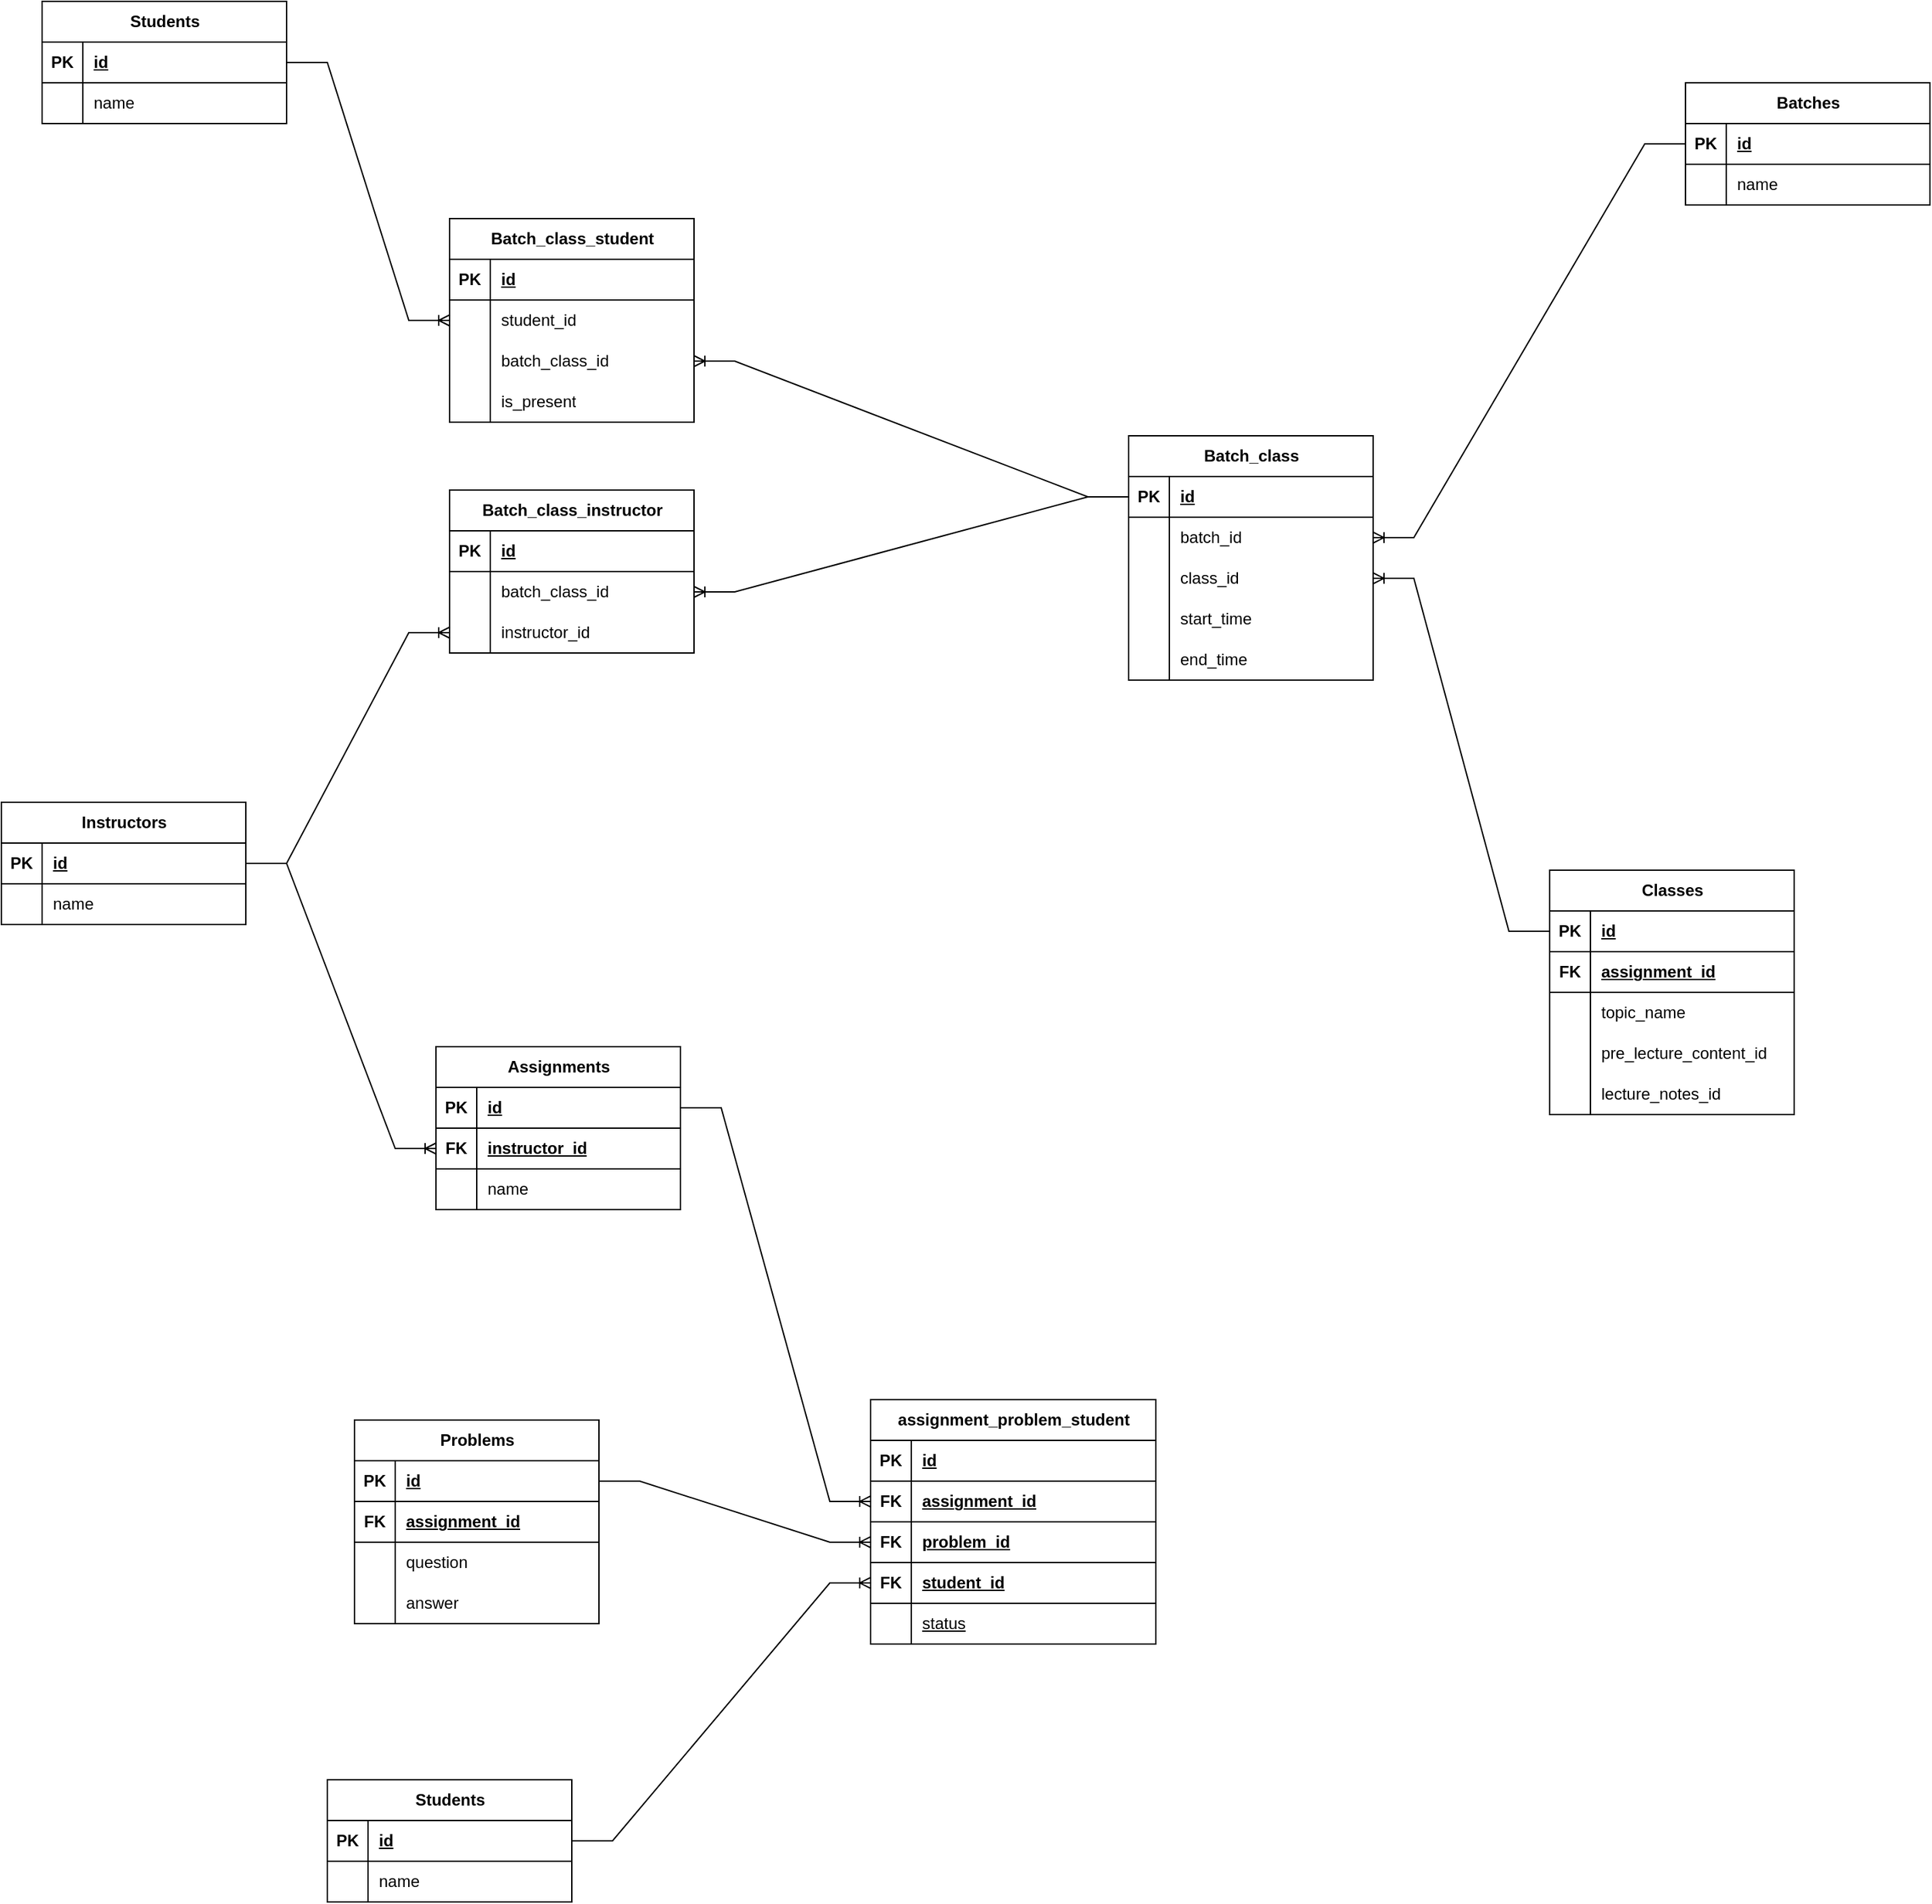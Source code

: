 <mxfile version="24.8.0">
  <diagram id="R2lEEEUBdFMjLlhIrx00" name="Page-1">
    <mxGraphModel dx="2480" dy="918" grid="1" gridSize="10" guides="1" tooltips="1" connect="1" arrows="1" fold="1" page="1" pageScale="1" pageWidth="850" pageHeight="1100" math="0" shadow="0" extFonts="Permanent Marker^https://fonts.googleapis.com/css?family=Permanent+Marker">
      <root>
        <mxCell id="0" />
        <mxCell id="1" parent="0" />
        <mxCell id="u0I1czw_m0wcxL5wwx1q-1" value="Students" style="shape=table;startSize=30;container=1;collapsible=1;childLayout=tableLayout;fixedRows=1;rowLines=0;fontStyle=1;align=center;resizeLast=1;html=1;" vertex="1" parent="1">
          <mxGeometry x="-370" y="120" width="180" height="90" as="geometry" />
        </mxCell>
        <mxCell id="u0I1czw_m0wcxL5wwx1q-2" value="" style="shape=tableRow;horizontal=0;startSize=0;swimlaneHead=0;swimlaneBody=0;fillColor=none;collapsible=0;dropTarget=0;points=[[0,0.5],[1,0.5]];portConstraint=eastwest;top=0;left=0;right=0;bottom=1;" vertex="1" parent="u0I1czw_m0wcxL5wwx1q-1">
          <mxGeometry y="30" width="180" height="30" as="geometry" />
        </mxCell>
        <mxCell id="u0I1czw_m0wcxL5wwx1q-3" value="PK" style="shape=partialRectangle;connectable=0;fillColor=none;top=0;left=0;bottom=0;right=0;fontStyle=1;overflow=hidden;whiteSpace=wrap;html=1;" vertex="1" parent="u0I1czw_m0wcxL5wwx1q-2">
          <mxGeometry width="30" height="30" as="geometry">
            <mxRectangle width="30" height="30" as="alternateBounds" />
          </mxGeometry>
        </mxCell>
        <mxCell id="u0I1czw_m0wcxL5wwx1q-4" value="id" style="shape=partialRectangle;connectable=0;fillColor=none;top=0;left=0;bottom=0;right=0;align=left;spacingLeft=6;fontStyle=5;overflow=hidden;whiteSpace=wrap;html=1;" vertex="1" parent="u0I1czw_m0wcxL5wwx1q-2">
          <mxGeometry x="30" width="150" height="30" as="geometry">
            <mxRectangle width="150" height="30" as="alternateBounds" />
          </mxGeometry>
        </mxCell>
        <mxCell id="u0I1czw_m0wcxL5wwx1q-5" value="" style="shape=tableRow;horizontal=0;startSize=0;swimlaneHead=0;swimlaneBody=0;fillColor=none;collapsible=0;dropTarget=0;points=[[0,0.5],[1,0.5]];portConstraint=eastwest;top=0;left=0;right=0;bottom=0;" vertex="1" parent="u0I1czw_m0wcxL5wwx1q-1">
          <mxGeometry y="60" width="180" height="30" as="geometry" />
        </mxCell>
        <mxCell id="u0I1czw_m0wcxL5wwx1q-6" value="" style="shape=partialRectangle;connectable=0;fillColor=none;top=0;left=0;bottom=0;right=0;editable=1;overflow=hidden;whiteSpace=wrap;html=1;" vertex="1" parent="u0I1czw_m0wcxL5wwx1q-5">
          <mxGeometry width="30" height="30" as="geometry">
            <mxRectangle width="30" height="30" as="alternateBounds" />
          </mxGeometry>
        </mxCell>
        <mxCell id="u0I1czw_m0wcxL5wwx1q-7" value="name" style="shape=partialRectangle;connectable=0;fillColor=none;top=0;left=0;bottom=0;right=0;align=left;spacingLeft=6;overflow=hidden;whiteSpace=wrap;html=1;" vertex="1" parent="u0I1czw_m0wcxL5wwx1q-5">
          <mxGeometry x="30" width="150" height="30" as="geometry">
            <mxRectangle width="150" height="30" as="alternateBounds" />
          </mxGeometry>
        </mxCell>
        <mxCell id="u0I1czw_m0wcxL5wwx1q-14" value="Batches" style="shape=table;startSize=30;container=1;collapsible=1;childLayout=tableLayout;fixedRows=1;rowLines=0;fontStyle=1;align=center;resizeLast=1;html=1;" vertex="1" parent="1">
          <mxGeometry x="840" y="180" width="180" height="90" as="geometry" />
        </mxCell>
        <mxCell id="u0I1czw_m0wcxL5wwx1q-15" value="" style="shape=tableRow;horizontal=0;startSize=0;swimlaneHead=0;swimlaneBody=0;fillColor=none;collapsible=0;dropTarget=0;points=[[0,0.5],[1,0.5]];portConstraint=eastwest;top=0;left=0;right=0;bottom=1;" vertex="1" parent="u0I1czw_m0wcxL5wwx1q-14">
          <mxGeometry y="30" width="180" height="30" as="geometry" />
        </mxCell>
        <mxCell id="u0I1czw_m0wcxL5wwx1q-16" value="PK" style="shape=partialRectangle;connectable=0;fillColor=none;top=0;left=0;bottom=0;right=0;fontStyle=1;overflow=hidden;whiteSpace=wrap;html=1;" vertex="1" parent="u0I1czw_m0wcxL5wwx1q-15">
          <mxGeometry width="30" height="30" as="geometry">
            <mxRectangle width="30" height="30" as="alternateBounds" />
          </mxGeometry>
        </mxCell>
        <mxCell id="u0I1czw_m0wcxL5wwx1q-17" value="id" style="shape=partialRectangle;connectable=0;fillColor=none;top=0;left=0;bottom=0;right=0;align=left;spacingLeft=6;fontStyle=5;overflow=hidden;whiteSpace=wrap;html=1;" vertex="1" parent="u0I1czw_m0wcxL5wwx1q-15">
          <mxGeometry x="30" width="150" height="30" as="geometry">
            <mxRectangle width="150" height="30" as="alternateBounds" />
          </mxGeometry>
        </mxCell>
        <mxCell id="u0I1czw_m0wcxL5wwx1q-18" value="" style="shape=tableRow;horizontal=0;startSize=0;swimlaneHead=0;swimlaneBody=0;fillColor=none;collapsible=0;dropTarget=0;points=[[0,0.5],[1,0.5]];portConstraint=eastwest;top=0;left=0;right=0;bottom=0;" vertex="1" parent="u0I1czw_m0wcxL5wwx1q-14">
          <mxGeometry y="60" width="180" height="30" as="geometry" />
        </mxCell>
        <mxCell id="u0I1czw_m0wcxL5wwx1q-19" value="" style="shape=partialRectangle;connectable=0;fillColor=none;top=0;left=0;bottom=0;right=0;editable=1;overflow=hidden;whiteSpace=wrap;html=1;" vertex="1" parent="u0I1czw_m0wcxL5wwx1q-18">
          <mxGeometry width="30" height="30" as="geometry">
            <mxRectangle width="30" height="30" as="alternateBounds" />
          </mxGeometry>
        </mxCell>
        <mxCell id="u0I1czw_m0wcxL5wwx1q-20" value="name" style="shape=partialRectangle;connectable=0;fillColor=none;top=0;left=0;bottom=0;right=0;align=left;spacingLeft=6;overflow=hidden;whiteSpace=wrap;html=1;" vertex="1" parent="u0I1czw_m0wcxL5wwx1q-18">
          <mxGeometry x="30" width="150" height="30" as="geometry">
            <mxRectangle width="150" height="30" as="alternateBounds" />
          </mxGeometry>
        </mxCell>
        <mxCell id="u0I1czw_m0wcxL5wwx1q-24" value="Assignments" style="shape=table;startSize=30;container=1;collapsible=1;childLayout=tableLayout;fixedRows=1;rowLines=0;fontStyle=1;align=center;resizeLast=1;html=1;" vertex="1" parent="1">
          <mxGeometry x="-80" y="890" width="180" height="120" as="geometry" />
        </mxCell>
        <mxCell id="u0I1czw_m0wcxL5wwx1q-25" value="" style="shape=tableRow;horizontal=0;startSize=0;swimlaneHead=0;swimlaneBody=0;fillColor=none;collapsible=0;dropTarget=0;points=[[0,0.5],[1,0.5]];portConstraint=eastwest;top=0;left=0;right=0;bottom=1;" vertex="1" parent="u0I1czw_m0wcxL5wwx1q-24">
          <mxGeometry y="30" width="180" height="30" as="geometry" />
        </mxCell>
        <mxCell id="u0I1czw_m0wcxL5wwx1q-26" value="PK" style="shape=partialRectangle;connectable=0;fillColor=none;top=0;left=0;bottom=0;right=0;fontStyle=1;overflow=hidden;whiteSpace=wrap;html=1;" vertex="1" parent="u0I1czw_m0wcxL5wwx1q-25">
          <mxGeometry width="30" height="30" as="geometry">
            <mxRectangle width="30" height="30" as="alternateBounds" />
          </mxGeometry>
        </mxCell>
        <mxCell id="u0I1czw_m0wcxL5wwx1q-27" value="id" style="shape=partialRectangle;connectable=0;fillColor=none;top=0;left=0;bottom=0;right=0;align=left;spacingLeft=6;fontStyle=5;overflow=hidden;whiteSpace=wrap;html=1;" vertex="1" parent="u0I1czw_m0wcxL5wwx1q-25">
          <mxGeometry x="30" width="150" height="30" as="geometry">
            <mxRectangle width="150" height="30" as="alternateBounds" />
          </mxGeometry>
        </mxCell>
        <mxCell id="u0I1czw_m0wcxL5wwx1q-190" value="" style="shape=tableRow;horizontal=0;startSize=0;swimlaneHead=0;swimlaneBody=0;fillColor=none;collapsible=0;dropTarget=0;points=[[0,0.5],[1,0.5]];portConstraint=eastwest;top=0;left=0;right=0;bottom=1;" vertex="1" parent="u0I1czw_m0wcxL5wwx1q-24">
          <mxGeometry y="60" width="180" height="30" as="geometry" />
        </mxCell>
        <mxCell id="u0I1czw_m0wcxL5wwx1q-191" value="FK" style="shape=partialRectangle;connectable=0;fillColor=none;top=0;left=0;bottom=0;right=0;fontStyle=1;overflow=hidden;whiteSpace=wrap;html=1;" vertex="1" parent="u0I1czw_m0wcxL5wwx1q-190">
          <mxGeometry width="30" height="30" as="geometry">
            <mxRectangle width="30" height="30" as="alternateBounds" />
          </mxGeometry>
        </mxCell>
        <mxCell id="u0I1czw_m0wcxL5wwx1q-192" value="instructor_id" style="shape=partialRectangle;connectable=0;fillColor=none;top=0;left=0;bottom=0;right=0;align=left;spacingLeft=6;fontStyle=5;overflow=hidden;whiteSpace=wrap;html=1;" vertex="1" parent="u0I1czw_m0wcxL5wwx1q-190">
          <mxGeometry x="30" width="150" height="30" as="geometry">
            <mxRectangle width="150" height="30" as="alternateBounds" />
          </mxGeometry>
        </mxCell>
        <mxCell id="u0I1czw_m0wcxL5wwx1q-28" value="" style="shape=tableRow;horizontal=0;startSize=0;swimlaneHead=0;swimlaneBody=0;fillColor=none;collapsible=0;dropTarget=0;points=[[0,0.5],[1,0.5]];portConstraint=eastwest;top=0;left=0;right=0;bottom=0;" vertex="1" parent="u0I1czw_m0wcxL5wwx1q-24">
          <mxGeometry y="90" width="180" height="30" as="geometry" />
        </mxCell>
        <mxCell id="u0I1czw_m0wcxL5wwx1q-29" value="" style="shape=partialRectangle;connectable=0;fillColor=none;top=0;left=0;bottom=0;right=0;editable=1;overflow=hidden;whiteSpace=wrap;html=1;" vertex="1" parent="u0I1czw_m0wcxL5wwx1q-28">
          <mxGeometry width="30" height="30" as="geometry">
            <mxRectangle width="30" height="30" as="alternateBounds" />
          </mxGeometry>
        </mxCell>
        <mxCell id="u0I1czw_m0wcxL5wwx1q-30" value="name" style="shape=partialRectangle;connectable=0;fillColor=none;top=0;left=0;bottom=0;right=0;align=left;spacingLeft=6;overflow=hidden;whiteSpace=wrap;html=1;" vertex="1" parent="u0I1czw_m0wcxL5wwx1q-28">
          <mxGeometry x="30" width="150" height="30" as="geometry">
            <mxRectangle width="150" height="30" as="alternateBounds" />
          </mxGeometry>
        </mxCell>
        <mxCell id="u0I1czw_m0wcxL5wwx1q-34" value="Instructors" style="shape=table;startSize=30;container=1;collapsible=1;childLayout=tableLayout;fixedRows=1;rowLines=0;fontStyle=1;align=center;resizeLast=1;html=1;" vertex="1" parent="1">
          <mxGeometry x="-400" y="710" width="180" height="90" as="geometry" />
        </mxCell>
        <mxCell id="u0I1czw_m0wcxL5wwx1q-35" value="" style="shape=tableRow;horizontal=0;startSize=0;swimlaneHead=0;swimlaneBody=0;fillColor=none;collapsible=0;dropTarget=0;points=[[0,0.5],[1,0.5]];portConstraint=eastwest;top=0;left=0;right=0;bottom=1;" vertex="1" parent="u0I1czw_m0wcxL5wwx1q-34">
          <mxGeometry y="30" width="180" height="30" as="geometry" />
        </mxCell>
        <mxCell id="u0I1czw_m0wcxL5wwx1q-36" value="PK" style="shape=partialRectangle;connectable=0;fillColor=none;top=0;left=0;bottom=0;right=0;fontStyle=1;overflow=hidden;whiteSpace=wrap;html=1;" vertex="1" parent="u0I1czw_m0wcxL5wwx1q-35">
          <mxGeometry width="30" height="30" as="geometry">
            <mxRectangle width="30" height="30" as="alternateBounds" />
          </mxGeometry>
        </mxCell>
        <mxCell id="u0I1czw_m0wcxL5wwx1q-37" value="id" style="shape=partialRectangle;connectable=0;fillColor=none;top=0;left=0;bottom=0;right=0;align=left;spacingLeft=6;fontStyle=5;overflow=hidden;whiteSpace=wrap;html=1;" vertex="1" parent="u0I1czw_m0wcxL5wwx1q-35">
          <mxGeometry x="30" width="150" height="30" as="geometry">
            <mxRectangle width="150" height="30" as="alternateBounds" />
          </mxGeometry>
        </mxCell>
        <mxCell id="u0I1czw_m0wcxL5wwx1q-38" value="" style="shape=tableRow;horizontal=0;startSize=0;swimlaneHead=0;swimlaneBody=0;fillColor=none;collapsible=0;dropTarget=0;points=[[0,0.5],[1,0.5]];portConstraint=eastwest;top=0;left=0;right=0;bottom=0;" vertex="1" parent="u0I1czw_m0wcxL5wwx1q-34">
          <mxGeometry y="60" width="180" height="30" as="geometry" />
        </mxCell>
        <mxCell id="u0I1czw_m0wcxL5wwx1q-39" value="" style="shape=partialRectangle;connectable=0;fillColor=none;top=0;left=0;bottom=0;right=0;editable=1;overflow=hidden;whiteSpace=wrap;html=1;" vertex="1" parent="u0I1czw_m0wcxL5wwx1q-38">
          <mxGeometry width="30" height="30" as="geometry">
            <mxRectangle width="30" height="30" as="alternateBounds" />
          </mxGeometry>
        </mxCell>
        <mxCell id="u0I1czw_m0wcxL5wwx1q-40" value="name" style="shape=partialRectangle;connectable=0;fillColor=none;top=0;left=0;bottom=0;right=0;align=left;spacingLeft=6;overflow=hidden;whiteSpace=wrap;html=1;" vertex="1" parent="u0I1czw_m0wcxL5wwx1q-38">
          <mxGeometry x="30" width="150" height="30" as="geometry">
            <mxRectangle width="150" height="30" as="alternateBounds" />
          </mxGeometry>
        </mxCell>
        <mxCell id="u0I1czw_m0wcxL5wwx1q-44" value="Classes" style="shape=table;startSize=30;container=1;collapsible=1;childLayout=tableLayout;fixedRows=1;rowLines=0;fontStyle=1;align=center;resizeLast=1;html=1;" vertex="1" parent="1">
          <mxGeometry x="740" y="760" width="180" height="180" as="geometry" />
        </mxCell>
        <mxCell id="u0I1czw_m0wcxL5wwx1q-45" value="" style="shape=tableRow;horizontal=0;startSize=0;swimlaneHead=0;swimlaneBody=0;fillColor=none;collapsible=0;dropTarget=0;points=[[0,0.5],[1,0.5]];portConstraint=eastwest;top=0;left=0;right=0;bottom=1;" vertex="1" parent="u0I1czw_m0wcxL5wwx1q-44">
          <mxGeometry y="30" width="180" height="30" as="geometry" />
        </mxCell>
        <mxCell id="u0I1czw_m0wcxL5wwx1q-46" value="PK" style="shape=partialRectangle;connectable=0;fillColor=none;top=0;left=0;bottom=0;right=0;fontStyle=1;overflow=hidden;whiteSpace=wrap;html=1;" vertex="1" parent="u0I1czw_m0wcxL5wwx1q-45">
          <mxGeometry width="30" height="30" as="geometry">
            <mxRectangle width="30" height="30" as="alternateBounds" />
          </mxGeometry>
        </mxCell>
        <mxCell id="u0I1czw_m0wcxL5wwx1q-47" value="id" style="shape=partialRectangle;connectable=0;fillColor=none;top=0;left=0;bottom=0;right=0;align=left;spacingLeft=6;fontStyle=5;overflow=hidden;whiteSpace=wrap;html=1;" vertex="1" parent="u0I1czw_m0wcxL5wwx1q-45">
          <mxGeometry x="30" width="150" height="30" as="geometry">
            <mxRectangle width="150" height="30" as="alternateBounds" />
          </mxGeometry>
        </mxCell>
        <mxCell id="u0I1czw_m0wcxL5wwx1q-219" value="" style="shape=tableRow;horizontal=0;startSize=0;swimlaneHead=0;swimlaneBody=0;fillColor=none;collapsible=0;dropTarget=0;points=[[0,0.5],[1,0.5]];portConstraint=eastwest;top=0;left=0;right=0;bottom=1;" vertex="1" parent="u0I1czw_m0wcxL5wwx1q-44">
          <mxGeometry y="60" width="180" height="30" as="geometry" />
        </mxCell>
        <mxCell id="u0I1czw_m0wcxL5wwx1q-220" value="FK" style="shape=partialRectangle;connectable=0;fillColor=none;top=0;left=0;bottom=0;right=0;fontStyle=1;overflow=hidden;whiteSpace=wrap;html=1;" vertex="1" parent="u0I1czw_m0wcxL5wwx1q-219">
          <mxGeometry width="30" height="30" as="geometry">
            <mxRectangle width="30" height="30" as="alternateBounds" />
          </mxGeometry>
        </mxCell>
        <mxCell id="u0I1czw_m0wcxL5wwx1q-221" value="assignment_id" style="shape=partialRectangle;connectable=0;fillColor=none;top=0;left=0;bottom=0;right=0;align=left;spacingLeft=6;fontStyle=5;overflow=hidden;whiteSpace=wrap;html=1;" vertex="1" parent="u0I1czw_m0wcxL5wwx1q-219">
          <mxGeometry x="30" width="150" height="30" as="geometry">
            <mxRectangle width="150" height="30" as="alternateBounds" />
          </mxGeometry>
        </mxCell>
        <mxCell id="u0I1czw_m0wcxL5wwx1q-48" value="" style="shape=tableRow;horizontal=0;startSize=0;swimlaneHead=0;swimlaneBody=0;fillColor=none;collapsible=0;dropTarget=0;points=[[0,0.5],[1,0.5]];portConstraint=eastwest;top=0;left=0;right=0;bottom=0;" vertex="1" parent="u0I1czw_m0wcxL5wwx1q-44">
          <mxGeometry y="90" width="180" height="30" as="geometry" />
        </mxCell>
        <mxCell id="u0I1czw_m0wcxL5wwx1q-49" value="" style="shape=partialRectangle;connectable=0;fillColor=none;top=0;left=0;bottom=0;right=0;editable=1;overflow=hidden;whiteSpace=wrap;html=1;" vertex="1" parent="u0I1czw_m0wcxL5wwx1q-48">
          <mxGeometry width="30" height="30" as="geometry">
            <mxRectangle width="30" height="30" as="alternateBounds" />
          </mxGeometry>
        </mxCell>
        <mxCell id="u0I1czw_m0wcxL5wwx1q-50" value="topic_name" style="shape=partialRectangle;connectable=0;fillColor=none;top=0;left=0;bottom=0;right=0;align=left;spacingLeft=6;overflow=hidden;whiteSpace=wrap;html=1;" vertex="1" parent="u0I1czw_m0wcxL5wwx1q-48">
          <mxGeometry x="30" width="150" height="30" as="geometry">
            <mxRectangle width="150" height="30" as="alternateBounds" />
          </mxGeometry>
        </mxCell>
        <mxCell id="u0I1czw_m0wcxL5wwx1q-60" value="" style="shape=tableRow;horizontal=0;startSize=0;swimlaneHead=0;swimlaneBody=0;fillColor=none;collapsible=0;dropTarget=0;points=[[0,0.5],[1,0.5]];portConstraint=eastwest;top=0;left=0;right=0;bottom=0;" vertex="1" parent="u0I1czw_m0wcxL5wwx1q-44">
          <mxGeometry y="120" width="180" height="30" as="geometry" />
        </mxCell>
        <mxCell id="u0I1czw_m0wcxL5wwx1q-61" value="" style="shape=partialRectangle;connectable=0;fillColor=none;top=0;left=0;bottom=0;right=0;editable=1;overflow=hidden;whiteSpace=wrap;html=1;" vertex="1" parent="u0I1czw_m0wcxL5wwx1q-60">
          <mxGeometry width="30" height="30" as="geometry">
            <mxRectangle width="30" height="30" as="alternateBounds" />
          </mxGeometry>
        </mxCell>
        <mxCell id="u0I1czw_m0wcxL5wwx1q-62" value="pre_lecture_content_id" style="shape=partialRectangle;connectable=0;fillColor=none;top=0;left=0;bottom=0;right=0;align=left;spacingLeft=6;overflow=hidden;whiteSpace=wrap;html=1;" vertex="1" parent="u0I1czw_m0wcxL5wwx1q-60">
          <mxGeometry x="30" width="150" height="30" as="geometry">
            <mxRectangle width="150" height="30" as="alternateBounds" />
          </mxGeometry>
        </mxCell>
        <mxCell id="u0I1czw_m0wcxL5wwx1q-63" value="" style="shape=tableRow;horizontal=0;startSize=0;swimlaneHead=0;swimlaneBody=0;fillColor=none;collapsible=0;dropTarget=0;points=[[0,0.5],[1,0.5]];portConstraint=eastwest;top=0;left=0;right=0;bottom=0;" vertex="1" parent="u0I1czw_m0wcxL5wwx1q-44">
          <mxGeometry y="150" width="180" height="30" as="geometry" />
        </mxCell>
        <mxCell id="u0I1czw_m0wcxL5wwx1q-64" value="" style="shape=partialRectangle;connectable=0;fillColor=none;top=0;left=0;bottom=0;right=0;editable=1;overflow=hidden;whiteSpace=wrap;html=1;" vertex="1" parent="u0I1czw_m0wcxL5wwx1q-63">
          <mxGeometry width="30" height="30" as="geometry">
            <mxRectangle width="30" height="30" as="alternateBounds" />
          </mxGeometry>
        </mxCell>
        <mxCell id="u0I1czw_m0wcxL5wwx1q-65" value="lecture_notes_id" style="shape=partialRectangle;connectable=0;fillColor=none;top=0;left=0;bottom=0;right=0;align=left;spacingLeft=6;overflow=hidden;whiteSpace=wrap;html=1;" vertex="1" parent="u0I1czw_m0wcxL5wwx1q-63">
          <mxGeometry x="30" width="150" height="30" as="geometry">
            <mxRectangle width="150" height="30" as="alternateBounds" />
          </mxGeometry>
        </mxCell>
        <mxCell id="u0I1czw_m0wcxL5wwx1q-92" value="" style="edgeStyle=entityRelationEdgeStyle;fontSize=12;html=1;endArrow=ERoneToMany;rounded=0;" edge="1" parent="1" source="u0I1czw_m0wcxL5wwx1q-35" target="u0I1czw_m0wcxL5wwx1q-143">
          <mxGeometry width="100" height="100" relative="1" as="geometry">
            <mxPoint x="410" y="740" as="sourcePoint" />
            <mxPoint x="100" y="780" as="targetPoint" />
          </mxGeometry>
        </mxCell>
        <mxCell id="u0I1czw_m0wcxL5wwx1q-93" value="" style="edgeStyle=entityRelationEdgeStyle;fontSize=12;html=1;endArrow=ERoneToMany;rounded=0;" edge="1" parent="1" source="u0I1czw_m0wcxL5wwx1q-45" target="u0I1czw_m0wcxL5wwx1q-102">
          <mxGeometry width="100" height="100" relative="1" as="geometry">
            <mxPoint x="605" y="570" as="sourcePoint" />
            <mxPoint x="725" y="830" as="targetPoint" />
          </mxGeometry>
        </mxCell>
        <mxCell id="u0I1czw_m0wcxL5wwx1q-95" value="Batch_class" style="shape=table;startSize=30;container=1;collapsible=1;childLayout=tableLayout;fixedRows=1;rowLines=0;fontStyle=1;align=center;resizeLast=1;html=1;" vertex="1" parent="1">
          <mxGeometry x="430" y="440" width="180" height="180" as="geometry" />
        </mxCell>
        <mxCell id="u0I1czw_m0wcxL5wwx1q-96" value="" style="shape=tableRow;horizontal=0;startSize=0;swimlaneHead=0;swimlaneBody=0;fillColor=none;collapsible=0;dropTarget=0;points=[[0,0.5],[1,0.5]];portConstraint=eastwest;top=0;left=0;right=0;bottom=1;" vertex="1" parent="u0I1czw_m0wcxL5wwx1q-95">
          <mxGeometry y="30" width="180" height="30" as="geometry" />
        </mxCell>
        <mxCell id="u0I1czw_m0wcxL5wwx1q-97" value="PK" style="shape=partialRectangle;connectable=0;fillColor=none;top=0;left=0;bottom=0;right=0;fontStyle=1;overflow=hidden;whiteSpace=wrap;html=1;" vertex="1" parent="u0I1czw_m0wcxL5wwx1q-96">
          <mxGeometry width="30" height="30" as="geometry">
            <mxRectangle width="30" height="30" as="alternateBounds" />
          </mxGeometry>
        </mxCell>
        <mxCell id="u0I1czw_m0wcxL5wwx1q-98" value="id" style="shape=partialRectangle;connectable=0;fillColor=none;top=0;left=0;bottom=0;right=0;align=left;spacingLeft=6;fontStyle=5;overflow=hidden;whiteSpace=wrap;html=1;" vertex="1" parent="u0I1czw_m0wcxL5wwx1q-96">
          <mxGeometry x="30" width="150" height="30" as="geometry">
            <mxRectangle width="150" height="30" as="alternateBounds" />
          </mxGeometry>
        </mxCell>
        <mxCell id="u0I1czw_m0wcxL5wwx1q-99" value="" style="shape=tableRow;horizontal=0;startSize=0;swimlaneHead=0;swimlaneBody=0;fillColor=none;collapsible=0;dropTarget=0;points=[[0,0.5],[1,0.5]];portConstraint=eastwest;top=0;left=0;right=0;bottom=0;" vertex="1" parent="u0I1czw_m0wcxL5wwx1q-95">
          <mxGeometry y="60" width="180" height="30" as="geometry" />
        </mxCell>
        <mxCell id="u0I1czw_m0wcxL5wwx1q-100" value="" style="shape=partialRectangle;connectable=0;fillColor=none;top=0;left=0;bottom=0;right=0;editable=1;overflow=hidden;whiteSpace=wrap;html=1;" vertex="1" parent="u0I1czw_m0wcxL5wwx1q-99">
          <mxGeometry width="30" height="30" as="geometry">
            <mxRectangle width="30" height="30" as="alternateBounds" />
          </mxGeometry>
        </mxCell>
        <mxCell id="u0I1czw_m0wcxL5wwx1q-101" value="batch_id" style="shape=partialRectangle;connectable=0;fillColor=none;top=0;left=0;bottom=0;right=0;align=left;spacingLeft=6;overflow=hidden;whiteSpace=wrap;html=1;" vertex="1" parent="u0I1czw_m0wcxL5wwx1q-99">
          <mxGeometry x="30" width="150" height="30" as="geometry">
            <mxRectangle width="150" height="30" as="alternateBounds" />
          </mxGeometry>
        </mxCell>
        <mxCell id="u0I1czw_m0wcxL5wwx1q-102" value="" style="shape=tableRow;horizontal=0;startSize=0;swimlaneHead=0;swimlaneBody=0;fillColor=none;collapsible=0;dropTarget=0;points=[[0,0.5],[1,0.5]];portConstraint=eastwest;top=0;left=0;right=0;bottom=0;" vertex="1" parent="u0I1czw_m0wcxL5wwx1q-95">
          <mxGeometry y="90" width="180" height="30" as="geometry" />
        </mxCell>
        <mxCell id="u0I1czw_m0wcxL5wwx1q-103" value="" style="shape=partialRectangle;connectable=0;fillColor=none;top=0;left=0;bottom=0;right=0;editable=1;overflow=hidden;whiteSpace=wrap;html=1;" vertex="1" parent="u0I1czw_m0wcxL5wwx1q-102">
          <mxGeometry width="30" height="30" as="geometry">
            <mxRectangle width="30" height="30" as="alternateBounds" />
          </mxGeometry>
        </mxCell>
        <mxCell id="u0I1czw_m0wcxL5wwx1q-104" value="class_id" style="shape=partialRectangle;connectable=0;fillColor=none;top=0;left=0;bottom=0;right=0;align=left;spacingLeft=6;overflow=hidden;whiteSpace=wrap;html=1;" vertex="1" parent="u0I1czw_m0wcxL5wwx1q-102">
          <mxGeometry x="30" width="150" height="30" as="geometry">
            <mxRectangle width="150" height="30" as="alternateBounds" />
          </mxGeometry>
        </mxCell>
        <mxCell id="u0I1czw_m0wcxL5wwx1q-105" value="" style="shape=tableRow;horizontal=0;startSize=0;swimlaneHead=0;swimlaneBody=0;fillColor=none;collapsible=0;dropTarget=0;points=[[0,0.5],[1,0.5]];portConstraint=eastwest;top=0;left=0;right=0;bottom=0;" vertex="1" parent="u0I1czw_m0wcxL5wwx1q-95">
          <mxGeometry y="120" width="180" height="30" as="geometry" />
        </mxCell>
        <mxCell id="u0I1czw_m0wcxL5wwx1q-106" value="" style="shape=partialRectangle;connectable=0;fillColor=none;top=0;left=0;bottom=0;right=0;editable=1;overflow=hidden;whiteSpace=wrap;html=1;" vertex="1" parent="u0I1czw_m0wcxL5wwx1q-105">
          <mxGeometry width="30" height="30" as="geometry">
            <mxRectangle width="30" height="30" as="alternateBounds" />
          </mxGeometry>
        </mxCell>
        <mxCell id="u0I1czw_m0wcxL5wwx1q-107" value="start_time" style="shape=partialRectangle;connectable=0;fillColor=none;top=0;left=0;bottom=0;right=0;align=left;spacingLeft=6;overflow=hidden;whiteSpace=wrap;html=1;" vertex="1" parent="u0I1czw_m0wcxL5wwx1q-105">
          <mxGeometry x="30" width="150" height="30" as="geometry">
            <mxRectangle width="150" height="30" as="alternateBounds" />
          </mxGeometry>
        </mxCell>
        <mxCell id="u0I1czw_m0wcxL5wwx1q-108" value="" style="shape=tableRow;horizontal=0;startSize=0;swimlaneHead=0;swimlaneBody=0;fillColor=none;collapsible=0;dropTarget=0;points=[[0,0.5],[1,0.5]];portConstraint=eastwest;top=0;left=0;right=0;bottom=0;" vertex="1" parent="u0I1czw_m0wcxL5wwx1q-95">
          <mxGeometry y="150" width="180" height="30" as="geometry" />
        </mxCell>
        <mxCell id="u0I1czw_m0wcxL5wwx1q-109" value="" style="shape=partialRectangle;connectable=0;fillColor=none;top=0;left=0;bottom=0;right=0;editable=1;overflow=hidden;whiteSpace=wrap;html=1;" vertex="1" parent="u0I1czw_m0wcxL5wwx1q-108">
          <mxGeometry width="30" height="30" as="geometry">
            <mxRectangle width="30" height="30" as="alternateBounds" />
          </mxGeometry>
        </mxCell>
        <mxCell id="u0I1czw_m0wcxL5wwx1q-110" value="end_time" style="shape=partialRectangle;connectable=0;fillColor=none;top=0;left=0;bottom=0;right=0;align=left;spacingLeft=6;overflow=hidden;whiteSpace=wrap;html=1;" vertex="1" parent="u0I1czw_m0wcxL5wwx1q-108">
          <mxGeometry x="30" width="150" height="30" as="geometry">
            <mxRectangle width="150" height="30" as="alternateBounds" />
          </mxGeometry>
        </mxCell>
        <mxCell id="u0I1czw_m0wcxL5wwx1q-111" value="Batch_class_instructor" style="shape=table;startSize=30;container=1;collapsible=1;childLayout=tableLayout;fixedRows=1;rowLines=0;fontStyle=1;align=center;resizeLast=1;html=1;" vertex="1" parent="1">
          <mxGeometry x="-70" y="480" width="180" height="120" as="geometry" />
        </mxCell>
        <mxCell id="u0I1czw_m0wcxL5wwx1q-112" value="" style="shape=tableRow;horizontal=0;startSize=0;swimlaneHead=0;swimlaneBody=0;fillColor=none;collapsible=0;dropTarget=0;points=[[0,0.5],[1,0.5]];portConstraint=eastwest;top=0;left=0;right=0;bottom=1;" vertex="1" parent="u0I1czw_m0wcxL5wwx1q-111">
          <mxGeometry y="30" width="180" height="30" as="geometry" />
        </mxCell>
        <mxCell id="u0I1czw_m0wcxL5wwx1q-113" value="PK" style="shape=partialRectangle;connectable=0;fillColor=none;top=0;left=0;bottom=0;right=0;fontStyle=1;overflow=hidden;whiteSpace=wrap;html=1;" vertex="1" parent="u0I1czw_m0wcxL5wwx1q-112">
          <mxGeometry width="30" height="30" as="geometry">
            <mxRectangle width="30" height="30" as="alternateBounds" />
          </mxGeometry>
        </mxCell>
        <mxCell id="u0I1czw_m0wcxL5wwx1q-114" value="id" style="shape=partialRectangle;connectable=0;fillColor=none;top=0;left=0;bottom=0;right=0;align=left;spacingLeft=6;fontStyle=5;overflow=hidden;whiteSpace=wrap;html=1;" vertex="1" parent="u0I1czw_m0wcxL5wwx1q-112">
          <mxGeometry x="30" width="150" height="30" as="geometry">
            <mxRectangle width="150" height="30" as="alternateBounds" />
          </mxGeometry>
        </mxCell>
        <mxCell id="u0I1czw_m0wcxL5wwx1q-115" value="" style="shape=tableRow;horizontal=0;startSize=0;swimlaneHead=0;swimlaneBody=0;fillColor=none;collapsible=0;dropTarget=0;points=[[0,0.5],[1,0.5]];portConstraint=eastwest;top=0;left=0;right=0;bottom=0;" vertex="1" parent="u0I1czw_m0wcxL5wwx1q-111">
          <mxGeometry y="60" width="180" height="30" as="geometry" />
        </mxCell>
        <mxCell id="u0I1czw_m0wcxL5wwx1q-116" value="" style="shape=partialRectangle;connectable=0;fillColor=none;top=0;left=0;bottom=0;right=0;editable=1;overflow=hidden;whiteSpace=wrap;html=1;" vertex="1" parent="u0I1czw_m0wcxL5wwx1q-115">
          <mxGeometry width="30" height="30" as="geometry">
            <mxRectangle width="30" height="30" as="alternateBounds" />
          </mxGeometry>
        </mxCell>
        <mxCell id="u0I1czw_m0wcxL5wwx1q-117" value="batch_class_id" style="shape=partialRectangle;connectable=0;fillColor=none;top=0;left=0;bottom=0;right=0;align=left;spacingLeft=6;overflow=hidden;whiteSpace=wrap;html=1;" vertex="1" parent="u0I1czw_m0wcxL5wwx1q-115">
          <mxGeometry x="30" width="150" height="30" as="geometry">
            <mxRectangle width="150" height="30" as="alternateBounds" />
          </mxGeometry>
        </mxCell>
        <mxCell id="u0I1czw_m0wcxL5wwx1q-143" value="" style="shape=tableRow;horizontal=0;startSize=0;swimlaneHead=0;swimlaneBody=0;fillColor=none;collapsible=0;dropTarget=0;points=[[0,0.5],[1,0.5]];portConstraint=eastwest;top=0;left=0;right=0;bottom=0;" vertex="1" parent="u0I1czw_m0wcxL5wwx1q-111">
          <mxGeometry y="90" width="180" height="30" as="geometry" />
        </mxCell>
        <mxCell id="u0I1czw_m0wcxL5wwx1q-144" value="" style="shape=partialRectangle;connectable=0;fillColor=none;top=0;left=0;bottom=0;right=0;editable=1;overflow=hidden;whiteSpace=wrap;html=1;" vertex="1" parent="u0I1czw_m0wcxL5wwx1q-143">
          <mxGeometry width="30" height="30" as="geometry">
            <mxRectangle width="30" height="30" as="alternateBounds" />
          </mxGeometry>
        </mxCell>
        <mxCell id="u0I1czw_m0wcxL5wwx1q-145" value="instructor_id" style="shape=partialRectangle;connectable=0;fillColor=none;top=0;left=0;bottom=0;right=0;align=left;spacingLeft=6;overflow=hidden;whiteSpace=wrap;html=1;" vertex="1" parent="u0I1czw_m0wcxL5wwx1q-143">
          <mxGeometry x="30" width="150" height="30" as="geometry">
            <mxRectangle width="150" height="30" as="alternateBounds" />
          </mxGeometry>
        </mxCell>
        <mxCell id="u0I1czw_m0wcxL5wwx1q-146" value="" style="edgeStyle=entityRelationEdgeStyle;fontSize=12;html=1;endArrow=ERoneToMany;rounded=0;" edge="1" parent="1" source="u0I1czw_m0wcxL5wwx1q-96" target="u0I1czw_m0wcxL5wwx1q-115">
          <mxGeometry width="100" height="100" relative="1" as="geometry">
            <mxPoint x="330" y="550" as="sourcePoint" />
            <mxPoint x="440" y="640" as="targetPoint" />
          </mxGeometry>
        </mxCell>
        <mxCell id="u0I1czw_m0wcxL5wwx1q-151" value="" style="edgeStyle=entityRelationEdgeStyle;fontSize=12;html=1;endArrow=ERoneToMany;rounded=0;entryX=1;entryY=0.5;entryDx=0;entryDy=0;" edge="1" parent="1" source="u0I1czw_m0wcxL5wwx1q-96" target="u0I1czw_m0wcxL5wwx1q-163">
          <mxGeometry width="100" height="100" relative="1" as="geometry">
            <mxPoint x="440" y="495" as="sourcePoint" />
            <mxPoint x="190" y="300" as="targetPoint" />
          </mxGeometry>
        </mxCell>
        <mxCell id="u0I1czw_m0wcxL5wwx1q-152" value="" style="shape=tableRow;horizontal=0;startSize=0;swimlaneHead=0;swimlaneBody=0;fillColor=none;collapsible=0;dropTarget=0;points=[[0,0.5],[1,0.5]];portConstraint=eastwest;top=0;left=0;right=0;bottom=0;" vertex="1" parent="1">
          <mxGeometry x="-70" y="370" width="180" height="30" as="geometry" />
        </mxCell>
        <mxCell id="u0I1czw_m0wcxL5wwx1q-153" value="" style="shape=partialRectangle;connectable=0;fillColor=none;top=0;left=0;bottom=0;right=0;editable=1;overflow=hidden;whiteSpace=wrap;html=1;" vertex="1" parent="u0I1czw_m0wcxL5wwx1q-152">
          <mxGeometry width="30" height="30" as="geometry">
            <mxRectangle width="30" height="30" as="alternateBounds" />
          </mxGeometry>
        </mxCell>
        <mxCell id="u0I1czw_m0wcxL5wwx1q-155" value="" style="edgeStyle=entityRelationEdgeStyle;fontSize=12;html=1;endArrow=ERoneToMany;rounded=0;" edge="1" parent="1" source="u0I1czw_m0wcxL5wwx1q-2" target="u0I1czw_m0wcxL5wwx1q-160">
          <mxGeometry width="100" height="100" relative="1" as="geometry">
            <mxPoint x="-180" y="695" as="sourcePoint" />
            <mxPoint x="-70" y="355" as="targetPoint" />
          </mxGeometry>
        </mxCell>
        <mxCell id="u0I1czw_m0wcxL5wwx1q-156" value="Batch_class_student" style="shape=table;startSize=30;container=1;collapsible=1;childLayout=tableLayout;fixedRows=1;rowLines=0;fontStyle=1;align=center;resizeLast=1;html=1;" vertex="1" parent="1">
          <mxGeometry x="-70" y="280" width="180" height="150" as="geometry" />
        </mxCell>
        <mxCell id="u0I1czw_m0wcxL5wwx1q-157" value="" style="shape=tableRow;horizontal=0;startSize=0;swimlaneHead=0;swimlaneBody=0;fillColor=none;collapsible=0;dropTarget=0;points=[[0,0.5],[1,0.5]];portConstraint=eastwest;top=0;left=0;right=0;bottom=1;" vertex="1" parent="u0I1czw_m0wcxL5wwx1q-156">
          <mxGeometry y="30" width="180" height="30" as="geometry" />
        </mxCell>
        <mxCell id="u0I1czw_m0wcxL5wwx1q-158" value="PK" style="shape=partialRectangle;connectable=0;fillColor=none;top=0;left=0;bottom=0;right=0;fontStyle=1;overflow=hidden;whiteSpace=wrap;html=1;" vertex="1" parent="u0I1czw_m0wcxL5wwx1q-157">
          <mxGeometry width="30" height="30" as="geometry">
            <mxRectangle width="30" height="30" as="alternateBounds" />
          </mxGeometry>
        </mxCell>
        <mxCell id="u0I1czw_m0wcxL5wwx1q-159" value="id" style="shape=partialRectangle;connectable=0;fillColor=none;top=0;left=0;bottom=0;right=0;align=left;spacingLeft=6;fontStyle=5;overflow=hidden;whiteSpace=wrap;html=1;" vertex="1" parent="u0I1czw_m0wcxL5wwx1q-157">
          <mxGeometry x="30" width="150" height="30" as="geometry">
            <mxRectangle width="150" height="30" as="alternateBounds" />
          </mxGeometry>
        </mxCell>
        <mxCell id="u0I1czw_m0wcxL5wwx1q-160" value="" style="shape=tableRow;horizontal=0;startSize=0;swimlaneHead=0;swimlaneBody=0;fillColor=none;collapsible=0;dropTarget=0;points=[[0,0.5],[1,0.5]];portConstraint=eastwest;top=0;left=0;right=0;bottom=0;" vertex="1" parent="u0I1czw_m0wcxL5wwx1q-156">
          <mxGeometry y="60" width="180" height="30" as="geometry" />
        </mxCell>
        <mxCell id="u0I1czw_m0wcxL5wwx1q-161" value="" style="shape=partialRectangle;connectable=0;fillColor=none;top=0;left=0;bottom=0;right=0;editable=1;overflow=hidden;whiteSpace=wrap;html=1;" vertex="1" parent="u0I1czw_m0wcxL5wwx1q-160">
          <mxGeometry width="30" height="30" as="geometry">
            <mxRectangle width="30" height="30" as="alternateBounds" />
          </mxGeometry>
        </mxCell>
        <mxCell id="u0I1czw_m0wcxL5wwx1q-162" value="student_id" style="shape=partialRectangle;connectable=0;fillColor=none;top=0;left=0;bottom=0;right=0;align=left;spacingLeft=6;overflow=hidden;whiteSpace=wrap;html=1;" vertex="1" parent="u0I1czw_m0wcxL5wwx1q-160">
          <mxGeometry x="30" width="150" height="30" as="geometry">
            <mxRectangle width="150" height="30" as="alternateBounds" />
          </mxGeometry>
        </mxCell>
        <mxCell id="u0I1czw_m0wcxL5wwx1q-163" value="" style="shape=tableRow;horizontal=0;startSize=0;swimlaneHead=0;swimlaneBody=0;fillColor=none;collapsible=0;dropTarget=0;points=[[0,0.5],[1,0.5]];portConstraint=eastwest;top=0;left=0;right=0;bottom=0;" vertex="1" parent="u0I1czw_m0wcxL5wwx1q-156">
          <mxGeometry y="90" width="180" height="30" as="geometry" />
        </mxCell>
        <mxCell id="u0I1czw_m0wcxL5wwx1q-164" value="" style="shape=partialRectangle;connectable=0;fillColor=none;top=0;left=0;bottom=0;right=0;editable=1;overflow=hidden;whiteSpace=wrap;html=1;" vertex="1" parent="u0I1czw_m0wcxL5wwx1q-163">
          <mxGeometry width="30" height="30" as="geometry">
            <mxRectangle width="30" height="30" as="alternateBounds" />
          </mxGeometry>
        </mxCell>
        <mxCell id="u0I1czw_m0wcxL5wwx1q-165" value="batch_class_id" style="shape=partialRectangle;connectable=0;fillColor=none;top=0;left=0;bottom=0;right=0;align=left;spacingLeft=6;overflow=hidden;whiteSpace=wrap;html=1;" vertex="1" parent="u0I1czw_m0wcxL5wwx1q-163">
          <mxGeometry x="30" width="150" height="30" as="geometry">
            <mxRectangle width="150" height="30" as="alternateBounds" />
          </mxGeometry>
        </mxCell>
        <mxCell id="u0I1czw_m0wcxL5wwx1q-184" value="" style="shape=tableRow;horizontal=0;startSize=0;swimlaneHead=0;swimlaneBody=0;fillColor=none;collapsible=0;dropTarget=0;points=[[0,0.5],[1,0.5]];portConstraint=eastwest;top=0;left=0;right=0;bottom=0;" vertex="1" parent="u0I1czw_m0wcxL5wwx1q-156">
          <mxGeometry y="120" width="180" height="30" as="geometry" />
        </mxCell>
        <mxCell id="u0I1czw_m0wcxL5wwx1q-185" value="" style="shape=partialRectangle;connectable=0;fillColor=none;top=0;left=0;bottom=0;right=0;editable=1;overflow=hidden;whiteSpace=wrap;html=1;" vertex="1" parent="u0I1czw_m0wcxL5wwx1q-184">
          <mxGeometry width="30" height="30" as="geometry">
            <mxRectangle width="30" height="30" as="alternateBounds" />
          </mxGeometry>
        </mxCell>
        <mxCell id="u0I1czw_m0wcxL5wwx1q-186" value="is_present" style="shape=partialRectangle;connectable=0;fillColor=none;top=0;left=0;bottom=0;right=0;align=left;spacingLeft=6;overflow=hidden;whiteSpace=wrap;html=1;" vertex="1" parent="u0I1czw_m0wcxL5wwx1q-184">
          <mxGeometry x="30" width="150" height="30" as="geometry">
            <mxRectangle width="150" height="30" as="alternateBounds" />
          </mxGeometry>
        </mxCell>
        <mxCell id="u0I1czw_m0wcxL5wwx1q-166" value="" style="edgeStyle=entityRelationEdgeStyle;fontSize=12;html=1;endArrow=ERoneToMany;rounded=0;" edge="1" parent="1" source="u0I1czw_m0wcxL5wwx1q-15" target="u0I1czw_m0wcxL5wwx1q-99">
          <mxGeometry width="100" height="100" relative="1" as="geometry">
            <mxPoint x="870" y="390" as="sourcePoint" />
            <mxPoint x="650" y="270" as="targetPoint" />
          </mxGeometry>
        </mxCell>
        <mxCell id="u0I1czw_m0wcxL5wwx1q-170" value="" style="edgeStyle=entityRelationEdgeStyle;fontSize=12;html=1;endArrow=ERoneToMany;rounded=0;" edge="1" parent="1" source="u0I1czw_m0wcxL5wwx1q-35" target="u0I1czw_m0wcxL5wwx1q-190">
          <mxGeometry width="100" height="100" relative="1" as="geometry">
            <mxPoint x="-180" y="695" as="sourcePoint" />
            <mxPoint x="70" y="1015" as="targetPoint" />
          </mxGeometry>
        </mxCell>
        <mxCell id="u0I1czw_m0wcxL5wwx1q-174" value="Problems" style="shape=table;startSize=30;container=1;collapsible=1;childLayout=tableLayout;fixedRows=1;rowLines=0;fontStyle=1;align=center;resizeLast=1;html=1;" vertex="1" parent="1">
          <mxGeometry x="-140" y="1165" width="180" height="150" as="geometry" />
        </mxCell>
        <mxCell id="u0I1czw_m0wcxL5wwx1q-175" value="" style="shape=tableRow;horizontal=0;startSize=0;swimlaneHead=0;swimlaneBody=0;fillColor=none;collapsible=0;dropTarget=0;points=[[0,0.5],[1,0.5]];portConstraint=eastwest;top=0;left=0;right=0;bottom=1;" vertex="1" parent="u0I1czw_m0wcxL5wwx1q-174">
          <mxGeometry y="30" width="180" height="30" as="geometry" />
        </mxCell>
        <mxCell id="u0I1czw_m0wcxL5wwx1q-176" value="PK" style="shape=partialRectangle;connectable=0;fillColor=none;top=0;left=0;bottom=0;right=0;fontStyle=1;overflow=hidden;whiteSpace=wrap;html=1;" vertex="1" parent="u0I1czw_m0wcxL5wwx1q-175">
          <mxGeometry width="30" height="30" as="geometry">
            <mxRectangle width="30" height="30" as="alternateBounds" />
          </mxGeometry>
        </mxCell>
        <mxCell id="u0I1czw_m0wcxL5wwx1q-177" value="id" style="shape=partialRectangle;connectable=0;fillColor=none;top=0;left=0;bottom=0;right=0;align=left;spacingLeft=6;fontStyle=5;overflow=hidden;whiteSpace=wrap;html=1;" vertex="1" parent="u0I1czw_m0wcxL5wwx1q-175">
          <mxGeometry x="30" width="150" height="30" as="geometry">
            <mxRectangle width="150" height="30" as="alternateBounds" />
          </mxGeometry>
        </mxCell>
        <mxCell id="u0I1czw_m0wcxL5wwx1q-187" value="" style="shape=tableRow;horizontal=0;startSize=0;swimlaneHead=0;swimlaneBody=0;fillColor=none;collapsible=0;dropTarget=0;points=[[0,0.5],[1,0.5]];portConstraint=eastwest;top=0;left=0;right=0;bottom=1;" vertex="1" parent="u0I1czw_m0wcxL5wwx1q-174">
          <mxGeometry y="60" width="180" height="30" as="geometry" />
        </mxCell>
        <mxCell id="u0I1czw_m0wcxL5wwx1q-188" value="FK" style="shape=partialRectangle;connectable=0;fillColor=none;top=0;left=0;bottom=0;right=0;fontStyle=1;overflow=hidden;whiteSpace=wrap;html=1;" vertex="1" parent="u0I1czw_m0wcxL5wwx1q-187">
          <mxGeometry width="30" height="30" as="geometry">
            <mxRectangle width="30" height="30" as="alternateBounds" />
          </mxGeometry>
        </mxCell>
        <mxCell id="u0I1czw_m0wcxL5wwx1q-189" value="assignment_id" style="shape=partialRectangle;connectable=0;fillColor=none;top=0;left=0;bottom=0;right=0;align=left;spacingLeft=6;fontStyle=5;overflow=hidden;whiteSpace=wrap;html=1;" vertex="1" parent="u0I1czw_m0wcxL5wwx1q-187">
          <mxGeometry x="30" width="150" height="30" as="geometry">
            <mxRectangle width="150" height="30" as="alternateBounds" />
          </mxGeometry>
        </mxCell>
        <mxCell id="u0I1czw_m0wcxL5wwx1q-178" value="" style="shape=tableRow;horizontal=0;startSize=0;swimlaneHead=0;swimlaneBody=0;fillColor=none;collapsible=0;dropTarget=0;points=[[0,0.5],[1,0.5]];portConstraint=eastwest;top=0;left=0;right=0;bottom=0;" vertex="1" parent="u0I1czw_m0wcxL5wwx1q-174">
          <mxGeometry y="90" width="180" height="30" as="geometry" />
        </mxCell>
        <mxCell id="u0I1czw_m0wcxL5wwx1q-179" value="" style="shape=partialRectangle;connectable=0;fillColor=none;top=0;left=0;bottom=0;right=0;editable=1;overflow=hidden;whiteSpace=wrap;html=1;" vertex="1" parent="u0I1czw_m0wcxL5wwx1q-178">
          <mxGeometry width="30" height="30" as="geometry">
            <mxRectangle width="30" height="30" as="alternateBounds" />
          </mxGeometry>
        </mxCell>
        <mxCell id="u0I1czw_m0wcxL5wwx1q-180" value="question" style="shape=partialRectangle;connectable=0;fillColor=none;top=0;left=0;bottom=0;right=0;align=left;spacingLeft=6;overflow=hidden;whiteSpace=wrap;html=1;" vertex="1" parent="u0I1czw_m0wcxL5wwx1q-178">
          <mxGeometry x="30" width="150" height="30" as="geometry">
            <mxRectangle width="150" height="30" as="alternateBounds" />
          </mxGeometry>
        </mxCell>
        <mxCell id="u0I1czw_m0wcxL5wwx1q-181" value="" style="shape=tableRow;horizontal=0;startSize=0;swimlaneHead=0;swimlaneBody=0;fillColor=none;collapsible=0;dropTarget=0;points=[[0,0.5],[1,0.5]];portConstraint=eastwest;top=0;left=0;right=0;bottom=0;" vertex="1" parent="u0I1czw_m0wcxL5wwx1q-174">
          <mxGeometry y="120" width="180" height="30" as="geometry" />
        </mxCell>
        <mxCell id="u0I1czw_m0wcxL5wwx1q-182" value="" style="shape=partialRectangle;connectable=0;fillColor=none;top=0;left=0;bottom=0;right=0;editable=1;overflow=hidden;whiteSpace=wrap;html=1;" vertex="1" parent="u0I1czw_m0wcxL5wwx1q-181">
          <mxGeometry width="30" height="30" as="geometry">
            <mxRectangle width="30" height="30" as="alternateBounds" />
          </mxGeometry>
        </mxCell>
        <mxCell id="u0I1czw_m0wcxL5wwx1q-183" value="answer" style="shape=partialRectangle;connectable=0;fillColor=none;top=0;left=0;bottom=0;right=0;align=left;spacingLeft=6;overflow=hidden;whiteSpace=wrap;html=1;" vertex="1" parent="u0I1czw_m0wcxL5wwx1q-181">
          <mxGeometry x="30" width="150" height="30" as="geometry">
            <mxRectangle width="150" height="30" as="alternateBounds" />
          </mxGeometry>
        </mxCell>
        <mxCell id="u0I1czw_m0wcxL5wwx1q-196" value="assignment_problem_student" style="shape=table;startSize=30;container=1;collapsible=1;childLayout=tableLayout;fixedRows=1;rowLines=0;fontStyle=1;align=center;resizeLast=1;html=1;" vertex="1" parent="1">
          <mxGeometry x="240" y="1150" width="210" height="180" as="geometry" />
        </mxCell>
        <mxCell id="u0I1czw_m0wcxL5wwx1q-197" value="" style="shape=tableRow;horizontal=0;startSize=0;swimlaneHead=0;swimlaneBody=0;fillColor=none;collapsible=0;dropTarget=0;points=[[0,0.5],[1,0.5]];portConstraint=eastwest;top=0;left=0;right=0;bottom=1;" vertex="1" parent="u0I1czw_m0wcxL5wwx1q-196">
          <mxGeometry y="30" width="210" height="30" as="geometry" />
        </mxCell>
        <mxCell id="u0I1czw_m0wcxL5wwx1q-198" value="PK" style="shape=partialRectangle;connectable=0;fillColor=none;top=0;left=0;bottom=0;right=0;fontStyle=1;overflow=hidden;whiteSpace=wrap;html=1;" vertex="1" parent="u0I1czw_m0wcxL5wwx1q-197">
          <mxGeometry width="30" height="30" as="geometry">
            <mxRectangle width="30" height="30" as="alternateBounds" />
          </mxGeometry>
        </mxCell>
        <mxCell id="u0I1czw_m0wcxL5wwx1q-199" value="id" style="shape=partialRectangle;connectable=0;fillColor=none;top=0;left=0;bottom=0;right=0;align=left;spacingLeft=6;fontStyle=5;overflow=hidden;whiteSpace=wrap;html=1;" vertex="1" parent="u0I1czw_m0wcxL5wwx1q-197">
          <mxGeometry x="30" width="180" height="30" as="geometry">
            <mxRectangle width="180" height="30" as="alternateBounds" />
          </mxGeometry>
        </mxCell>
        <mxCell id="u0I1czw_m0wcxL5wwx1q-200" value="" style="shape=tableRow;horizontal=0;startSize=0;swimlaneHead=0;swimlaneBody=0;fillColor=none;collapsible=0;dropTarget=0;points=[[0,0.5],[1,0.5]];portConstraint=eastwest;top=0;left=0;right=0;bottom=1;" vertex="1" parent="u0I1czw_m0wcxL5wwx1q-196">
          <mxGeometry y="60" width="210" height="30" as="geometry" />
        </mxCell>
        <mxCell id="u0I1czw_m0wcxL5wwx1q-201" value="FK" style="shape=partialRectangle;connectable=0;fillColor=none;top=0;left=0;bottom=0;right=0;fontStyle=1;overflow=hidden;whiteSpace=wrap;html=1;" vertex="1" parent="u0I1czw_m0wcxL5wwx1q-200">
          <mxGeometry width="30" height="30" as="geometry">
            <mxRectangle width="30" height="30" as="alternateBounds" />
          </mxGeometry>
        </mxCell>
        <mxCell id="u0I1czw_m0wcxL5wwx1q-202" value="assignment_id" style="shape=partialRectangle;connectable=0;fillColor=none;top=0;left=0;bottom=0;right=0;align=left;spacingLeft=6;fontStyle=5;overflow=hidden;whiteSpace=wrap;html=1;" vertex="1" parent="u0I1czw_m0wcxL5wwx1q-200">
          <mxGeometry x="30" width="180" height="30" as="geometry">
            <mxRectangle width="180" height="30" as="alternateBounds" />
          </mxGeometry>
        </mxCell>
        <mxCell id="u0I1czw_m0wcxL5wwx1q-206" value="" style="shape=tableRow;horizontal=0;startSize=0;swimlaneHead=0;swimlaneBody=0;fillColor=none;collapsible=0;dropTarget=0;points=[[0,0.5],[1,0.5]];portConstraint=eastwest;top=0;left=0;right=0;bottom=1;" vertex="1" parent="u0I1czw_m0wcxL5wwx1q-196">
          <mxGeometry y="90" width="210" height="30" as="geometry" />
        </mxCell>
        <mxCell id="u0I1czw_m0wcxL5wwx1q-207" value="FK" style="shape=partialRectangle;connectable=0;fillColor=none;top=0;left=0;bottom=0;right=0;fontStyle=1;overflow=hidden;whiteSpace=wrap;html=1;" vertex="1" parent="u0I1czw_m0wcxL5wwx1q-206">
          <mxGeometry width="30" height="30" as="geometry">
            <mxRectangle width="30" height="30" as="alternateBounds" />
          </mxGeometry>
        </mxCell>
        <mxCell id="u0I1czw_m0wcxL5wwx1q-208" value="problem_id" style="shape=partialRectangle;connectable=0;fillColor=none;top=0;left=0;bottom=0;right=0;align=left;spacingLeft=6;fontStyle=5;overflow=hidden;whiteSpace=wrap;html=1;" vertex="1" parent="u0I1czw_m0wcxL5wwx1q-206">
          <mxGeometry x="30" width="180" height="30" as="geometry">
            <mxRectangle width="180" height="30" as="alternateBounds" />
          </mxGeometry>
        </mxCell>
        <mxCell id="u0I1czw_m0wcxL5wwx1q-212" value="" style="shape=tableRow;horizontal=0;startSize=0;swimlaneHead=0;swimlaneBody=0;fillColor=none;collapsible=0;dropTarget=0;points=[[0,0.5],[1,0.5]];portConstraint=eastwest;top=0;left=0;right=0;bottom=1;" vertex="1" parent="u0I1czw_m0wcxL5wwx1q-196">
          <mxGeometry y="120" width="210" height="30" as="geometry" />
        </mxCell>
        <mxCell id="u0I1czw_m0wcxL5wwx1q-213" value="FK" style="shape=partialRectangle;connectable=0;fillColor=none;top=0;left=0;bottom=0;right=0;fontStyle=1;overflow=hidden;whiteSpace=wrap;html=1;" vertex="1" parent="u0I1czw_m0wcxL5wwx1q-212">
          <mxGeometry width="30" height="30" as="geometry">
            <mxRectangle width="30" height="30" as="alternateBounds" />
          </mxGeometry>
        </mxCell>
        <mxCell id="u0I1czw_m0wcxL5wwx1q-214" value="student_id" style="shape=partialRectangle;connectable=0;fillColor=none;top=0;left=0;bottom=0;right=0;align=left;spacingLeft=6;fontStyle=5;overflow=hidden;whiteSpace=wrap;html=1;" vertex="1" parent="u0I1czw_m0wcxL5wwx1q-212">
          <mxGeometry x="30" width="180" height="30" as="geometry">
            <mxRectangle width="180" height="30" as="alternateBounds" />
          </mxGeometry>
        </mxCell>
        <mxCell id="u0I1czw_m0wcxL5wwx1q-215" value="" style="shape=tableRow;horizontal=0;startSize=0;swimlaneHead=0;swimlaneBody=0;fillColor=none;collapsible=0;dropTarget=0;points=[[0,0.5],[1,0.5]];portConstraint=eastwest;top=0;left=0;right=0;bottom=1;" vertex="1" parent="u0I1czw_m0wcxL5wwx1q-196">
          <mxGeometry y="150" width="210" height="30" as="geometry" />
        </mxCell>
        <mxCell id="u0I1czw_m0wcxL5wwx1q-216" value="" style="shape=partialRectangle;connectable=0;fillColor=none;top=0;left=0;bottom=0;right=0;fontStyle=1;overflow=hidden;whiteSpace=wrap;html=1;" vertex="1" parent="u0I1czw_m0wcxL5wwx1q-215">
          <mxGeometry width="30" height="30" as="geometry">
            <mxRectangle width="30" height="30" as="alternateBounds" />
          </mxGeometry>
        </mxCell>
        <mxCell id="u0I1czw_m0wcxL5wwx1q-217" value="&lt;span style=&quot;font-weight: 400;&quot;&gt;status&lt;/span&gt;" style="shape=partialRectangle;connectable=0;fillColor=none;top=0;left=0;bottom=0;right=0;align=left;spacingLeft=6;fontStyle=5;overflow=hidden;whiteSpace=wrap;html=1;" vertex="1" parent="u0I1czw_m0wcxL5wwx1q-215">
          <mxGeometry x="30" width="180" height="30" as="geometry">
            <mxRectangle width="180" height="30" as="alternateBounds" />
          </mxGeometry>
        </mxCell>
        <mxCell id="u0I1czw_m0wcxL5wwx1q-218" value="" style="edgeStyle=entityRelationEdgeStyle;fontSize=12;html=1;endArrow=ERoneToMany;rounded=0;" edge="1" parent="1" source="u0I1czw_m0wcxL5wwx1q-25" target="u0I1czw_m0wcxL5wwx1q-200">
          <mxGeometry width="100" height="100" relative="1" as="geometry">
            <mxPoint x="100" y="940" as="sourcePoint" />
            <mxPoint x="240" y="1150" as="targetPoint" />
            <Array as="points">
              <mxPoint x="500" y="1405" />
              <mxPoint x="180" y="1055" />
            </Array>
          </mxGeometry>
        </mxCell>
        <mxCell id="u0I1czw_m0wcxL5wwx1q-222" value="" style="edgeStyle=entityRelationEdgeStyle;fontSize=12;html=1;endArrow=ERoneToMany;rounded=0;" edge="1" parent="1" source="u0I1czw_m0wcxL5wwx1q-175" target="u0I1czw_m0wcxL5wwx1q-206">
          <mxGeometry width="100" height="100" relative="1" as="geometry">
            <mxPoint x="110" y="945" as="sourcePoint" />
            <mxPoint x="250" y="1235" as="targetPoint" />
            <Array as="points">
              <mxPoint x="510" y="1415" />
              <mxPoint x="190" y="1065" />
            </Array>
          </mxGeometry>
        </mxCell>
        <mxCell id="u0I1czw_m0wcxL5wwx1q-223" value="Students" style="shape=table;startSize=30;container=1;collapsible=1;childLayout=tableLayout;fixedRows=1;rowLines=0;fontStyle=1;align=center;resizeLast=1;html=1;" vertex="1" parent="1">
          <mxGeometry x="-160" y="1430" width="180" height="90" as="geometry" />
        </mxCell>
        <mxCell id="u0I1czw_m0wcxL5wwx1q-224" value="" style="shape=tableRow;horizontal=0;startSize=0;swimlaneHead=0;swimlaneBody=0;fillColor=none;collapsible=0;dropTarget=0;points=[[0,0.5],[1,0.5]];portConstraint=eastwest;top=0;left=0;right=0;bottom=1;" vertex="1" parent="u0I1czw_m0wcxL5wwx1q-223">
          <mxGeometry y="30" width="180" height="30" as="geometry" />
        </mxCell>
        <mxCell id="u0I1czw_m0wcxL5wwx1q-225" value="PK" style="shape=partialRectangle;connectable=0;fillColor=none;top=0;left=0;bottom=0;right=0;fontStyle=1;overflow=hidden;whiteSpace=wrap;html=1;" vertex="1" parent="u0I1czw_m0wcxL5wwx1q-224">
          <mxGeometry width="30" height="30" as="geometry">
            <mxRectangle width="30" height="30" as="alternateBounds" />
          </mxGeometry>
        </mxCell>
        <mxCell id="u0I1czw_m0wcxL5wwx1q-226" value="id" style="shape=partialRectangle;connectable=0;fillColor=none;top=0;left=0;bottom=0;right=0;align=left;spacingLeft=6;fontStyle=5;overflow=hidden;whiteSpace=wrap;html=1;" vertex="1" parent="u0I1czw_m0wcxL5wwx1q-224">
          <mxGeometry x="30" width="150" height="30" as="geometry">
            <mxRectangle width="150" height="30" as="alternateBounds" />
          </mxGeometry>
        </mxCell>
        <mxCell id="u0I1czw_m0wcxL5wwx1q-227" value="" style="shape=tableRow;horizontal=0;startSize=0;swimlaneHead=0;swimlaneBody=0;fillColor=none;collapsible=0;dropTarget=0;points=[[0,0.5],[1,0.5]];portConstraint=eastwest;top=0;left=0;right=0;bottom=0;" vertex="1" parent="u0I1czw_m0wcxL5wwx1q-223">
          <mxGeometry y="60" width="180" height="30" as="geometry" />
        </mxCell>
        <mxCell id="u0I1czw_m0wcxL5wwx1q-228" value="" style="shape=partialRectangle;connectable=0;fillColor=none;top=0;left=0;bottom=0;right=0;editable=1;overflow=hidden;whiteSpace=wrap;html=1;" vertex="1" parent="u0I1czw_m0wcxL5wwx1q-227">
          <mxGeometry width="30" height="30" as="geometry">
            <mxRectangle width="30" height="30" as="alternateBounds" />
          </mxGeometry>
        </mxCell>
        <mxCell id="u0I1czw_m0wcxL5wwx1q-229" value="name" style="shape=partialRectangle;connectable=0;fillColor=none;top=0;left=0;bottom=0;right=0;align=left;spacingLeft=6;overflow=hidden;whiteSpace=wrap;html=1;" vertex="1" parent="u0I1czw_m0wcxL5wwx1q-227">
          <mxGeometry x="30" width="150" height="30" as="geometry">
            <mxRectangle width="150" height="30" as="alternateBounds" />
          </mxGeometry>
        </mxCell>
        <mxCell id="u0I1czw_m0wcxL5wwx1q-230" value="" style="edgeStyle=entityRelationEdgeStyle;fontSize=12;html=1;endArrow=ERoneToMany;rounded=0;" edge="1" parent="1" source="u0I1czw_m0wcxL5wwx1q-224" target="u0I1czw_m0wcxL5wwx1q-212">
          <mxGeometry width="100" height="100" relative="1" as="geometry">
            <mxPoint x="50" y="1220" as="sourcePoint" />
            <mxPoint x="250" y="1265" as="targetPoint" />
            <Array as="points">
              <mxPoint x="520" y="1425" />
              <mxPoint x="200" y="1075" />
            </Array>
          </mxGeometry>
        </mxCell>
      </root>
    </mxGraphModel>
  </diagram>
</mxfile>
